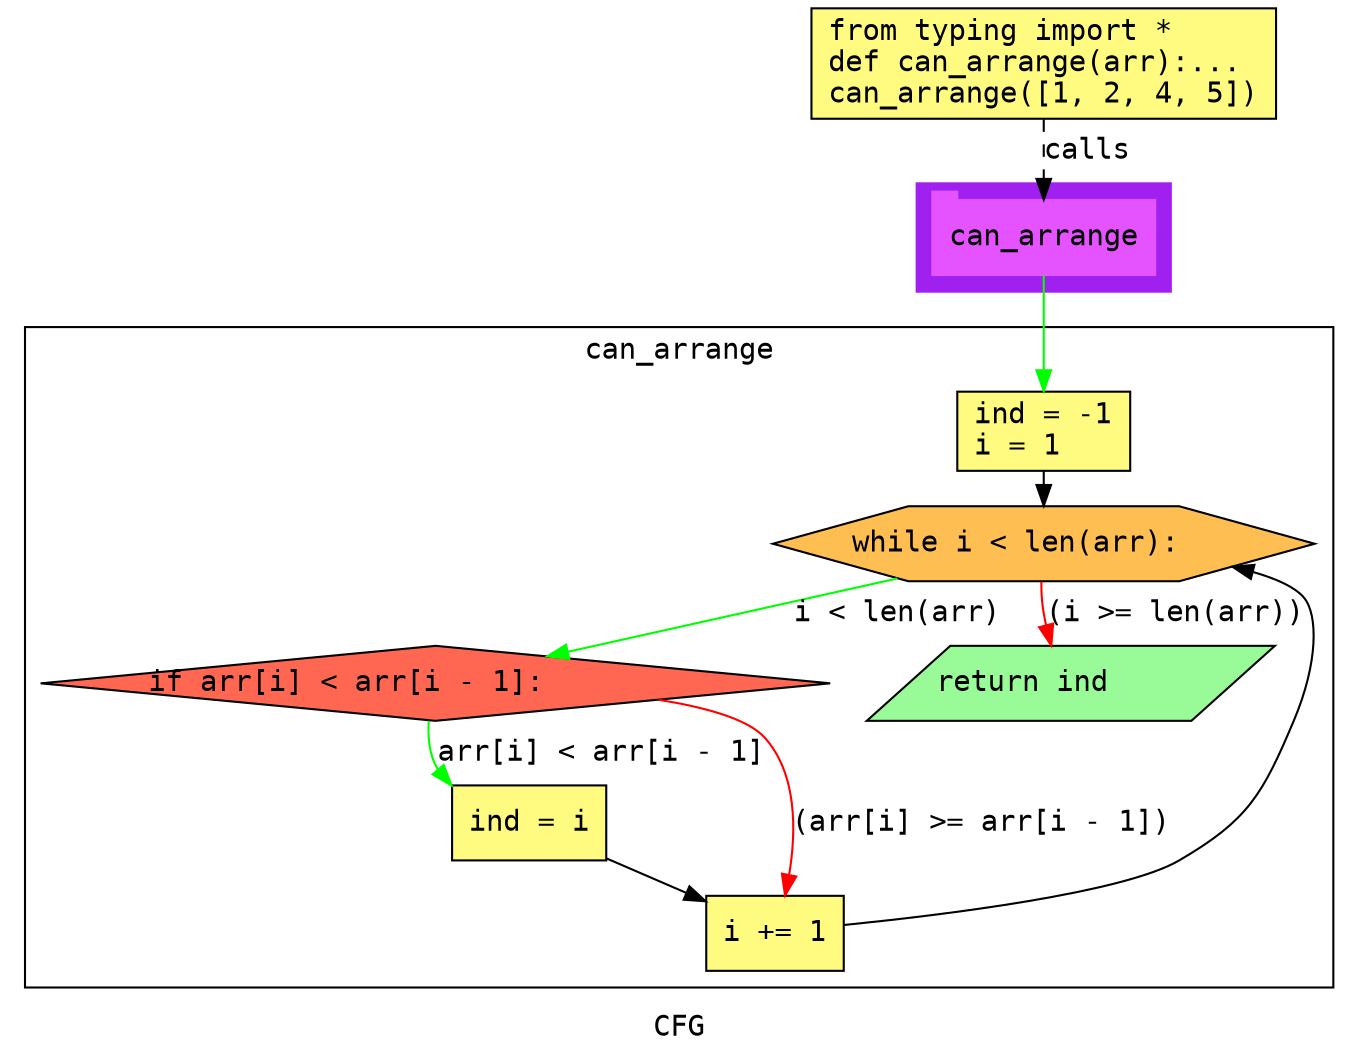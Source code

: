 digraph cluster514CFG {
	graph [bb="0,0,637,501",
		compound=True,
		fontname="DejaVu Sans Mono",
		label=CFG,
		lheight=0.21,
		lp="318.5,11.5",
		lwidth=0.35,
		pack=False,
		rankdir=TB,
		ranksep=0.02
	];
	node [fontname="DejaVu Sans Mono",
		label="\N"
	];
	edge [fontname="DejaVu Sans Mono"];
	subgraph cluster_1 {
		graph [bb="429,365,551,417",
			color=purple,
			compound=true,
			fontname="DejaVu Sans Mono",
			label="",
			rankdir=TB,
			ranksep=0.02,
			shape=tab,
			style=filled
		];
		node [fontname="DejaVu Sans Mono"];
		edge [fontname="DejaVu Sans Mono"];
		11	[color="#E552FF",
			height=0.5,
			label=can_arrange,
			linenum="[13]",
			pos="490,391",
			shape=tab,
			style=filled,
			width=1.4861];
	}
	subgraph cluster0can_arrange {
		graph [bb="8,31,629,348",
			compound=True,
			fontname="DejaVu Sans Mono",
			label=can_arrange,
			lheight=0.21,
			lp="318.5,336.5",
			lwidth=1.26,
			pack=False,
			rankdir=TB,
			ranksep=0.02
		];
		node [fontname="DejaVu Sans Mono"];
		edge [fontname="DejaVu Sans Mono"];
		3	[fillcolor="#FFFB81",
			height=0.52778,
			label="ind = -1\li = 1\l",
			linenum="[5, 6]",
			pos="490,298",
			shape=rectangle,
			style="filled,solid",
			width=1.1528];
		4	[fillcolor="#FFBE52",
			height=0.5,
			label="while i < len(arr):\l",
			linenum="[7]",
			pos="490,244",
			shape=hexagon,
			style="filled,solid",
			width=3.6065];
		3 -> 4	[color=black,
			pos="e,490,262.22 490,278.81 490,276.71 490,274.53 490,272.33"];
		5	[fillcolor="#FF6752",
			height=0.5,
			label="if arr[i] < arr[i - 1]:\l",
			linenum="[8]",
			pos="205,177",
			shape=diamond,
			style="filled,solid",
			width=5.2596];
		4 -> 5	[color=green,
			label="i < len(arr)",
			lp="423,210.5",
			pos="e,257.6,190 420.65,227.18 373.93,216.53 312.81,202.59 267.58,192.27"];
		6	[fillcolor="#98fb98",
			height=0.5,
			label="return ind\l",
			linenum="[11]",
			pos="507,177",
			shape=parallelogram,
			style="filled,solid",
			width=2.6206];
		4 -> 6	[color=red,
			label="(i >= len(arr))",
			lp="553,210.5",
			pos="e,494.36,195.16 488.42,225.94 488.3,220.41 488.56,214.18 491.21,204.77"];
		7	[fillcolor="#FFFB81",
			height=0.5,
			label="ind = i\l",
			linenum="[9]",
			pos="250,110",
			shape=rectangle,
			style="filled,solid",
			width=1.0278];
		5 -> 7	[color=green,
			label="arr[i] < arr[i - 1]",
			lp="284.5,143.5",
			pos="e,212.74,127.92 201.83,159 201.29,151.47 201.93,142.79 206,136 206.06,135.91 206.11,135.81 206.17,135.72"];
		8	[fillcolor="#FFFB81",
			height=0.5,
			label="i += 1\l",
			linenum="[10]",
			pos="368,57",
			shape=rectangle,
			style="filled,solid",
			width=0.91667];
		5 -> 8	[color=red,
			label="(arr[i] >= arr[i - 1])",
			lp="467,110",
			pos="e,372.84,75.159 312.14,169.11 335.26,165.4 355.14,159.71 363,151 378.77,133.51 378.22,105.83 374.81,85.208"];
		7 -> 8	[color=black,
			pos="e,334.72,72.384 287.01,93.003 299.18,87.742 312.81,81.852 325.37,76.425"];
		8 -> 4	[color=black,
			pos="e,580.27,233.02 401.05,60.766 449.19,65.296 535.73,75.482 562,92 593.01,111.5 596.84,124.81 610,159 621.21,188.13 621.31,210.3 615,\
218 610.77,223.17 601.58,227.29 590.01,230.56"];
	}
	1	[fillcolor="#FFFB81",
		height=0.73611,
		label="from typing import *\ldef can_arrange(arr):...\lcan_arrange([1, 2, 4, 5])\l",
		linenum="[1]",
		pos="490,474.5",
		shape=rectangle,
		style="filled,solid",
		width=3.0972];
	1 -> 11	[label=calls,
		lp="511,432.5",
		pos="e,490,409.13 490,447.71 490,438.66 490,428.47 490,419.3",
		style=dashed];
	11 -> 3	[color=green,
		pos="e,490,317.29 490,372.88 490,360.12 490,342.4 490,327.52"];
}
